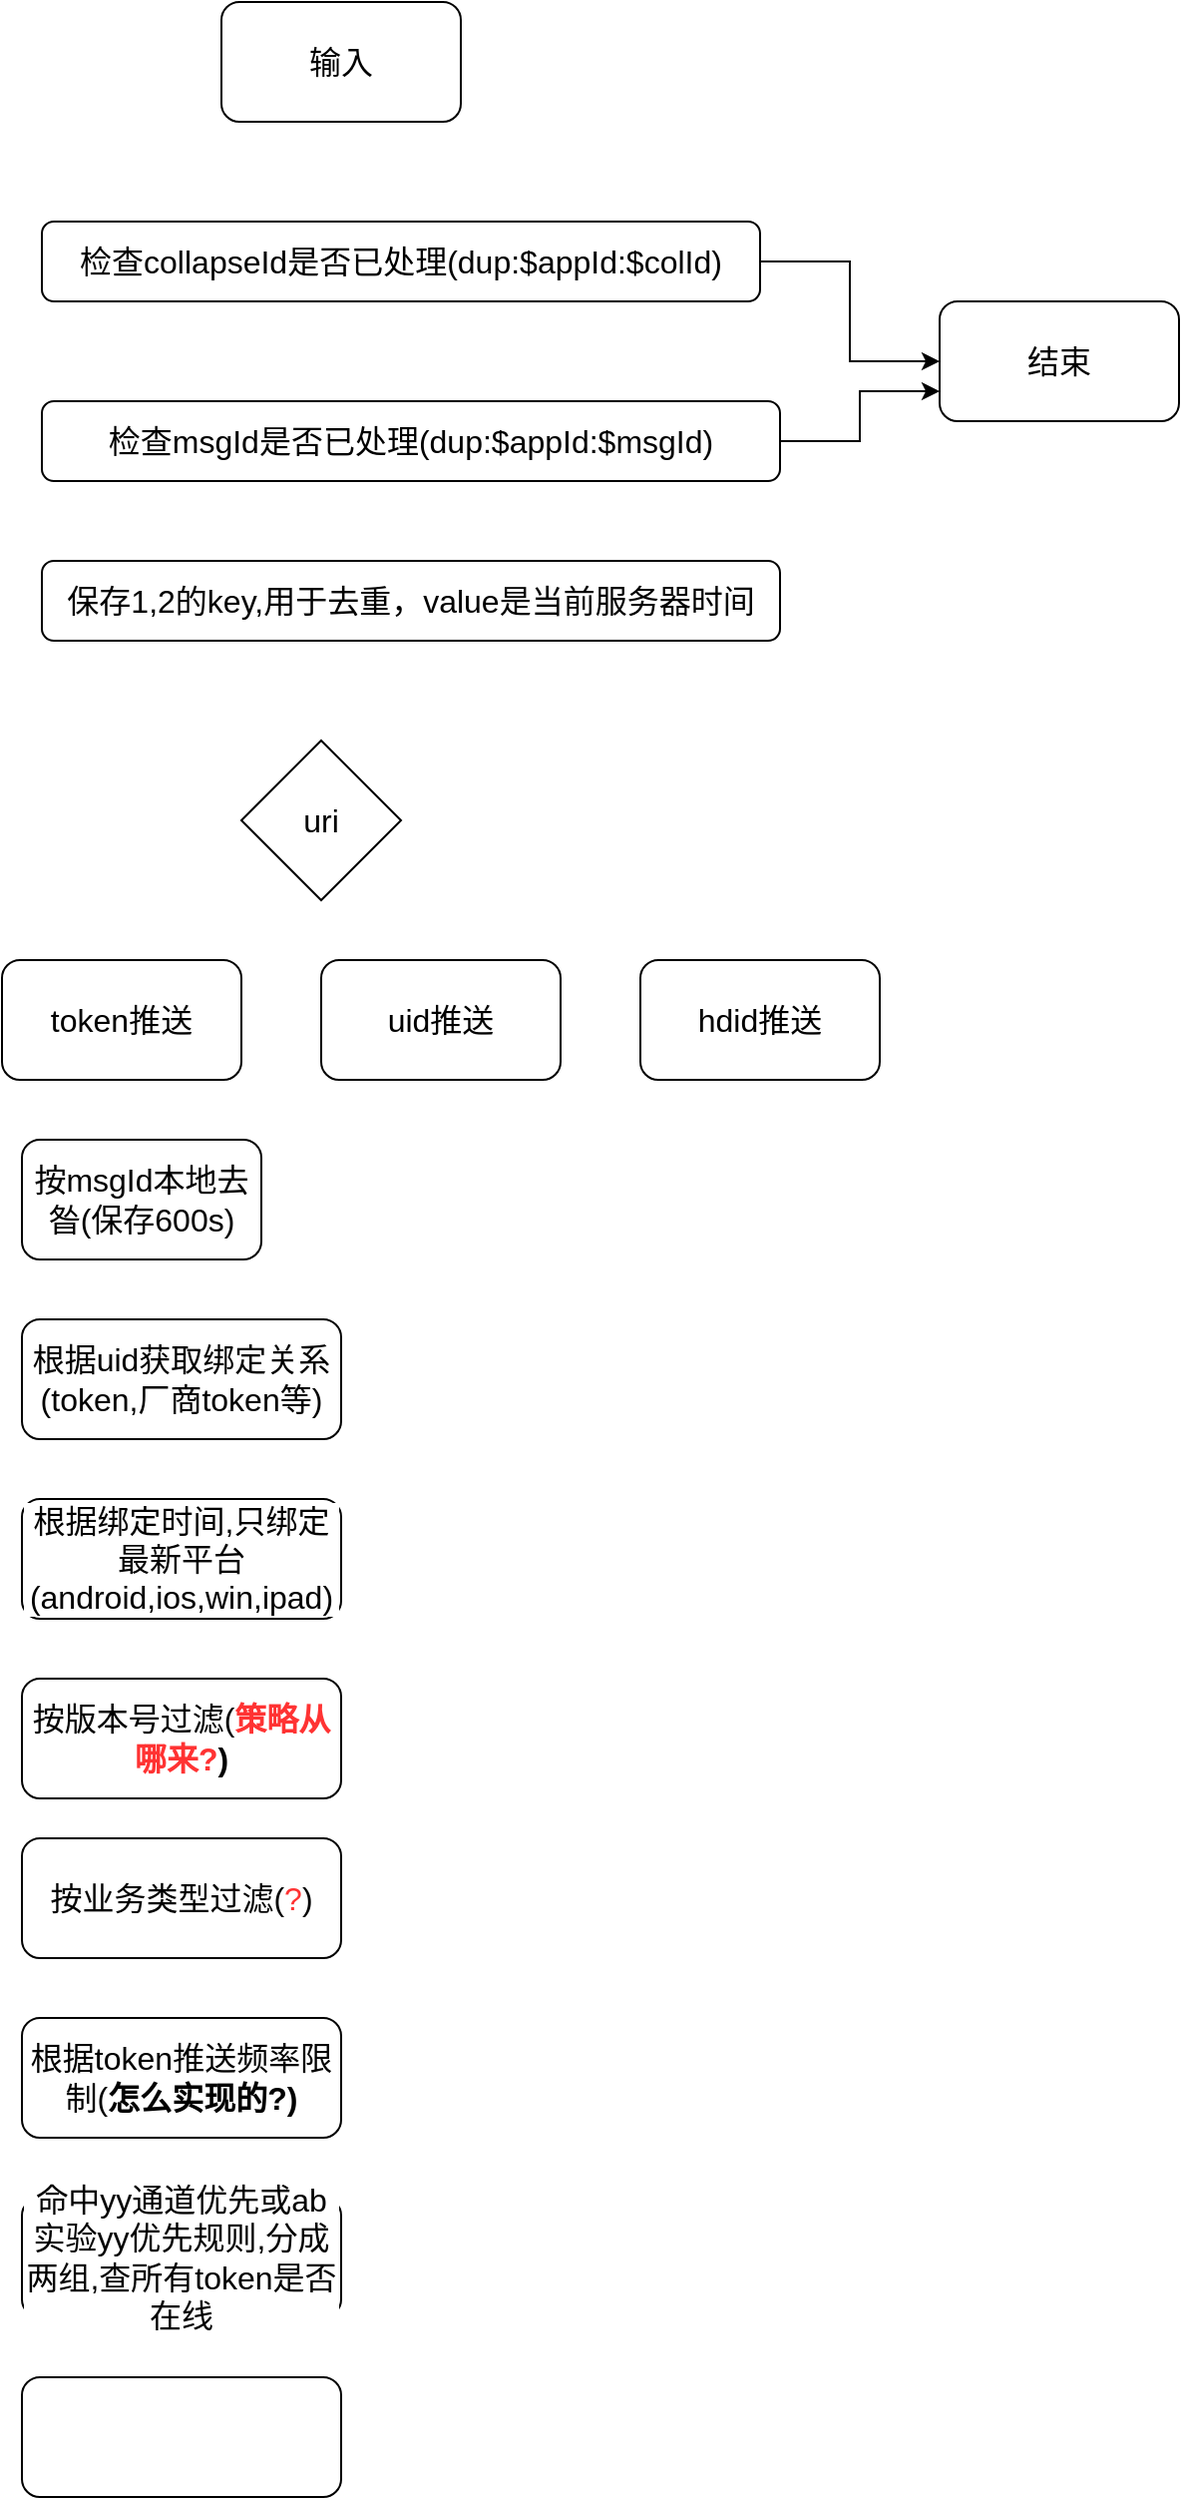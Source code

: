 <mxfile version="20.2.3" type="github">
  <diagram id="gnHP6eTFnTqPSuuaygHf" name="第 1 页">
    <mxGraphModel dx="1761" dy="965" grid="1" gridSize="10" guides="1" tooltips="1" connect="1" arrows="1" fold="1" page="1" pageScale="1" pageWidth="827" pageHeight="1169" math="0" shadow="0">
      <root>
        <mxCell id="0" />
        <mxCell id="1" parent="0" />
        <mxCell id="kMBdWHKxeqQlBaJ8bn-s-13" value="" style="edgeStyle=orthogonalEdgeStyle;rounded=0;orthogonalLoop=1;jettySize=auto;html=1;fontSize=16;fontColor=#000000;" edge="1" parent="1" source="kMBdWHKxeqQlBaJ8bn-s-8" target="kMBdWHKxeqQlBaJ8bn-s-12">
          <mxGeometry relative="1" as="geometry" />
        </mxCell>
        <mxCell id="kMBdWHKxeqQlBaJ8bn-s-8" value="检查collapseId是否已处理(dup:$appId:$colId)" style="rounded=1;whiteSpace=wrap;html=1;shadow=0;labelBackgroundColor=#FFFFFF;fontSize=16;strokeWidth=1;" vertex="1" parent="1">
          <mxGeometry x="170" y="200" width="360" height="40" as="geometry" />
        </mxCell>
        <mxCell id="kMBdWHKxeqQlBaJ8bn-s-14" style="edgeStyle=orthogonalEdgeStyle;rounded=0;orthogonalLoop=1;jettySize=auto;html=1;entryX=0;entryY=0.75;entryDx=0;entryDy=0;fontSize=16;fontColor=#000000;" edge="1" parent="1" source="kMBdWHKxeqQlBaJ8bn-s-9" target="kMBdWHKxeqQlBaJ8bn-s-12">
          <mxGeometry relative="1" as="geometry" />
        </mxCell>
        <mxCell id="kMBdWHKxeqQlBaJ8bn-s-9" value="检查msgId是否已处理(dup:$appId:$msgId)" style="rounded=1;whiteSpace=wrap;html=1;shadow=0;labelBackgroundColor=#FFFFFF;fontSize=16;strokeWidth=1;" vertex="1" parent="1">
          <mxGeometry x="170" y="290" width="370" height="40" as="geometry" />
        </mxCell>
        <mxCell id="kMBdWHKxeqQlBaJ8bn-s-10" value="保存1,2的key,用于去重，value是当前服务器时间" style="rounded=1;whiteSpace=wrap;html=1;shadow=0;labelBackgroundColor=#FFFFFF;fontSize=16;strokeWidth=1;" vertex="1" parent="1">
          <mxGeometry x="170" y="370" width="370" height="40" as="geometry" />
        </mxCell>
        <mxCell id="kMBdWHKxeqQlBaJ8bn-s-11" value="输入" style="rounded=1;whiteSpace=wrap;html=1;shadow=0;labelBackgroundColor=#FFFFFF;fontSize=16;strokeWidth=1;" vertex="1" parent="1">
          <mxGeometry x="260" y="90" width="120" height="60" as="geometry" />
        </mxCell>
        <mxCell id="kMBdWHKxeqQlBaJ8bn-s-12" value="结束" style="rounded=1;whiteSpace=wrap;html=1;shadow=0;labelBackgroundColor=#FFFFFF;fontSize=16;strokeWidth=1;" vertex="1" parent="1">
          <mxGeometry x="620" y="240" width="120" height="60" as="geometry" />
        </mxCell>
        <mxCell id="kMBdWHKxeqQlBaJ8bn-s-16" value="uri" style="rhombus;whiteSpace=wrap;html=1;shadow=0;labelBackgroundColor=#FFFFFF;fontSize=16;strokeWidth=1;" vertex="1" parent="1">
          <mxGeometry x="270" y="460" width="80" height="80" as="geometry" />
        </mxCell>
        <mxCell id="kMBdWHKxeqQlBaJ8bn-s-17" value="token推送" style="rounded=1;whiteSpace=wrap;html=1;shadow=0;labelBackgroundColor=#FFFFFF;fontSize=16;strokeWidth=1;" vertex="1" parent="1">
          <mxGeometry x="150" y="570" width="120" height="60" as="geometry" />
        </mxCell>
        <mxCell id="kMBdWHKxeqQlBaJ8bn-s-18" value="uid推送" style="rounded=1;whiteSpace=wrap;html=1;shadow=0;labelBackgroundColor=#FFFFFF;fontSize=16;strokeWidth=1;" vertex="1" parent="1">
          <mxGeometry x="310" y="570" width="120" height="60" as="geometry" />
        </mxCell>
        <mxCell id="kMBdWHKxeqQlBaJ8bn-s-19" value="hdid推送" style="rounded=1;whiteSpace=wrap;html=1;shadow=0;labelBackgroundColor=#FFFFFF;fontSize=16;strokeWidth=1;" vertex="1" parent="1">
          <mxGeometry x="470" y="570" width="120" height="60" as="geometry" />
        </mxCell>
        <mxCell id="kMBdWHKxeqQlBaJ8bn-s-20" value="按msgId本地去昝(保存600s)" style="rounded=1;whiteSpace=wrap;html=1;shadow=0;labelBackgroundColor=#FFFFFF;fontSize=16;strokeWidth=1;" vertex="1" parent="1">
          <mxGeometry x="160" y="660" width="120" height="60" as="geometry" />
        </mxCell>
        <mxCell id="kMBdWHKxeqQlBaJ8bn-s-21" value="根据uid获取绑定关系(token,厂商token等)" style="rounded=1;whiteSpace=wrap;html=1;shadow=0;labelBackgroundColor=#FFFFFF;fontSize=16;strokeWidth=1;" vertex="1" parent="1">
          <mxGeometry x="160" y="750" width="160" height="60" as="geometry" />
        </mxCell>
        <mxCell id="kMBdWHKxeqQlBaJ8bn-s-22" value="根据绑定时间,只绑定最新平台(android,ios,win,ipad)" style="rounded=1;whiteSpace=wrap;html=1;shadow=0;labelBackgroundColor=#FFFFFF;fontSize=16;strokeWidth=1;" vertex="1" parent="1">
          <mxGeometry x="160" y="840" width="160" height="60" as="geometry" />
        </mxCell>
        <mxCell id="kMBdWHKxeqQlBaJ8bn-s-23" value="按版本号过滤(&lt;b&gt;&lt;font color=&quot;#ff3333&quot;&gt;策略从哪来?&lt;/font&gt;)&lt;/b&gt;" style="rounded=1;whiteSpace=wrap;html=1;shadow=0;labelBackgroundColor=#FFFFFF;fontSize=16;strokeWidth=1;" vertex="1" parent="1">
          <mxGeometry x="160" y="930" width="160" height="60" as="geometry" />
        </mxCell>
        <mxCell id="kMBdWHKxeqQlBaJ8bn-s-24" value="按业务类型过滤(&lt;font color=&quot;#ff3333&quot;&gt;?&lt;/font&gt;)" style="rounded=1;whiteSpace=wrap;html=1;shadow=0;labelBackgroundColor=#FFFFFF;fontSize=16;strokeWidth=1;" vertex="1" parent="1">
          <mxGeometry x="160" y="1010" width="160" height="60" as="geometry" />
        </mxCell>
        <mxCell id="kMBdWHKxeqQlBaJ8bn-s-26" value="根据token推送频率限制(&lt;b&gt;怎么实现的?)&lt;/b&gt;" style="rounded=1;whiteSpace=wrap;html=1;shadow=0;labelBackgroundColor=#FFFFFF;fontSize=16;strokeWidth=1;" vertex="1" parent="1">
          <mxGeometry x="160" y="1100" width="160" height="60" as="geometry" />
        </mxCell>
        <mxCell id="kMBdWHKxeqQlBaJ8bn-s-27" value="命中yy通道优先或ab实验yy优先规则,分成两组,查所有token是否在线" style="rounded=1;whiteSpace=wrap;html=1;shadow=0;labelBackgroundColor=#FFFFFF;fontSize=16;strokeWidth=1;" vertex="1" parent="1">
          <mxGeometry x="160" y="1190" width="160" height="60" as="geometry" />
        </mxCell>
        <mxCell id="kMBdWHKxeqQlBaJ8bn-s-28" value="" style="rounded=1;whiteSpace=wrap;html=1;shadow=0;labelBackgroundColor=#FFFFFF;fontSize=16;strokeWidth=1;" vertex="1" parent="1">
          <mxGeometry x="160" y="1280" width="160" height="60" as="geometry" />
        </mxCell>
      </root>
    </mxGraphModel>
  </diagram>
</mxfile>
